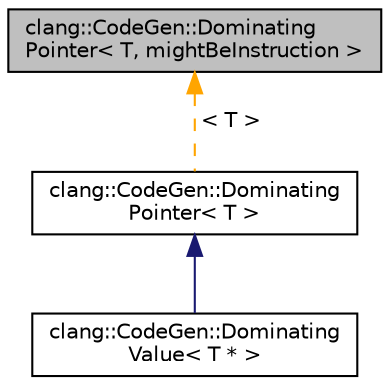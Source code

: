 digraph "clang::CodeGen::DominatingPointer&lt; T, mightBeInstruction &gt;"
{
 // LATEX_PDF_SIZE
  bgcolor="transparent";
  edge [fontname="Helvetica",fontsize="10",labelfontname="Helvetica",labelfontsize="10"];
  node [fontname="Helvetica",fontsize="10",shape=record];
  Node1 [label="clang::CodeGen::Dominating\lPointer\< T, mightBeInstruction \>",height=0.2,width=0.4,color="black", fillcolor="grey75", style="filled", fontcolor="black",tooltip=" "];
  Node1 -> Node2 [dir="back",color="orange",fontsize="10",style="dashed",label=" \< T \>" ,fontname="Helvetica"];
  Node2 [label="clang::CodeGen::Dominating\lPointer\< T \>",height=0.2,width=0.4,color="black",URL="$structclang_1_1CodeGen_1_1DominatingPointer.html",tooltip=" "];
  Node2 -> Node3 [dir="back",color="midnightblue",fontsize="10",style="solid",fontname="Helvetica"];
  Node3 [label="clang::CodeGen::Dominating\lValue\< T * \>",height=0.2,width=0.4,color="black",URL="$structclang_1_1CodeGen_1_1DominatingValue_3_01T_01_5_01_4.html",tooltip=" "];
}
